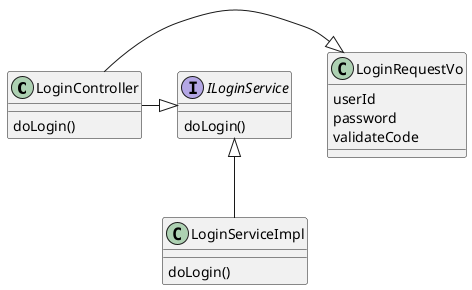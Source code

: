 @startuml

class LoginController {
    doLogin()
}
interface ILoginService {
    doLogin()
}
class LoginServiceImpl {
    doLogin()
}
class LoginRequestVo {
   userId
   password
   validateCode
}

LoginController -|> LoginRequestVo
LoginController -|> ILoginService
ILoginService <|-- LoginServiceImpl

@enduml